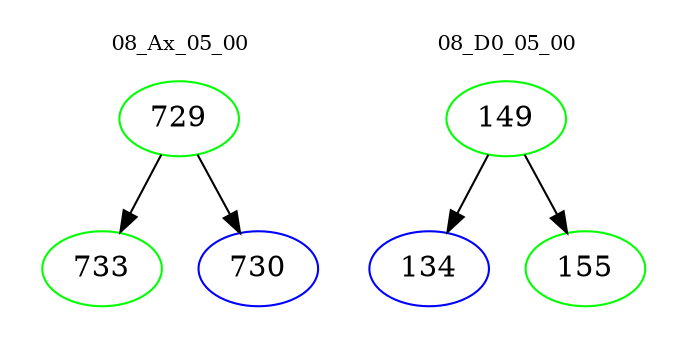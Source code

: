 digraph{
subgraph cluster_0 {
color = white
label = "08_Ax_05_00";
fontsize=10;
T0_729 [label="729", color="green"]
T0_729 -> T0_733 [color="black"]
T0_733 [label="733", color="green"]
T0_729 -> T0_730 [color="black"]
T0_730 [label="730", color="blue"]
}
subgraph cluster_1 {
color = white
label = "08_D0_05_00";
fontsize=10;
T1_149 [label="149", color="green"]
T1_149 -> T1_134 [color="black"]
T1_134 [label="134", color="blue"]
T1_149 -> T1_155 [color="black"]
T1_155 [label="155", color="green"]
}
}
